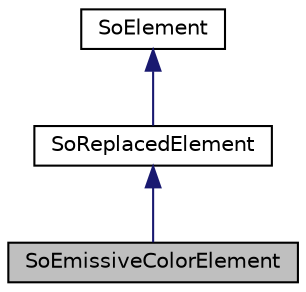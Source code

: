 digraph "SoEmissiveColorElement"
{
 // LATEX_PDF_SIZE
  edge [fontname="Helvetica",fontsize="10",labelfontname="Helvetica",labelfontsize="10"];
  node [fontname="Helvetica",fontsize="10",shape=record];
  Node1 [label="SoEmissiveColorElement",height=0.2,width=0.4,color="black", fillcolor="grey75", style="filled", fontcolor="black",tooltip="The SoEmissiveColorElement class is yet to be documented."];
  Node2 -> Node1 [dir="back",color="midnightblue",fontsize="10",style="solid",fontname="Helvetica"];
  Node2 [label="SoReplacedElement",height=0.2,width=0.4,color="black", fillcolor="white", style="filled",URL="$classSoReplacedElement.html",tooltip="The SoReplacedElement class is an abstract element superclass."];
  Node3 -> Node2 [dir="back",color="midnightblue",fontsize="10",style="solid",fontname="Helvetica"];
  Node3 [label="SoElement",height=0.2,width=0.4,color="black", fillcolor="white", style="filled",URL="$classSoElement.html",tooltip="SoElement is the abstract base class for all elements."];
}
